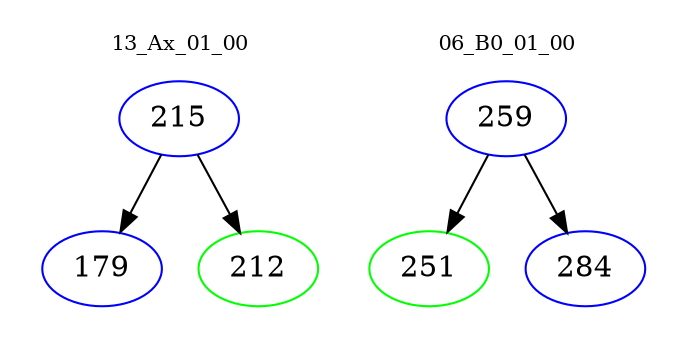 digraph{
subgraph cluster_0 {
color = white
label = "13_Ax_01_00";
fontsize=10;
T0_215 [label="215", color="blue"]
T0_215 -> T0_179 [color="black"]
T0_179 [label="179", color="blue"]
T0_215 -> T0_212 [color="black"]
T0_212 [label="212", color="green"]
}
subgraph cluster_1 {
color = white
label = "06_B0_01_00";
fontsize=10;
T1_259 [label="259", color="blue"]
T1_259 -> T1_251 [color="black"]
T1_251 [label="251", color="green"]
T1_259 -> T1_284 [color="black"]
T1_284 [label="284", color="blue"]
}
}
